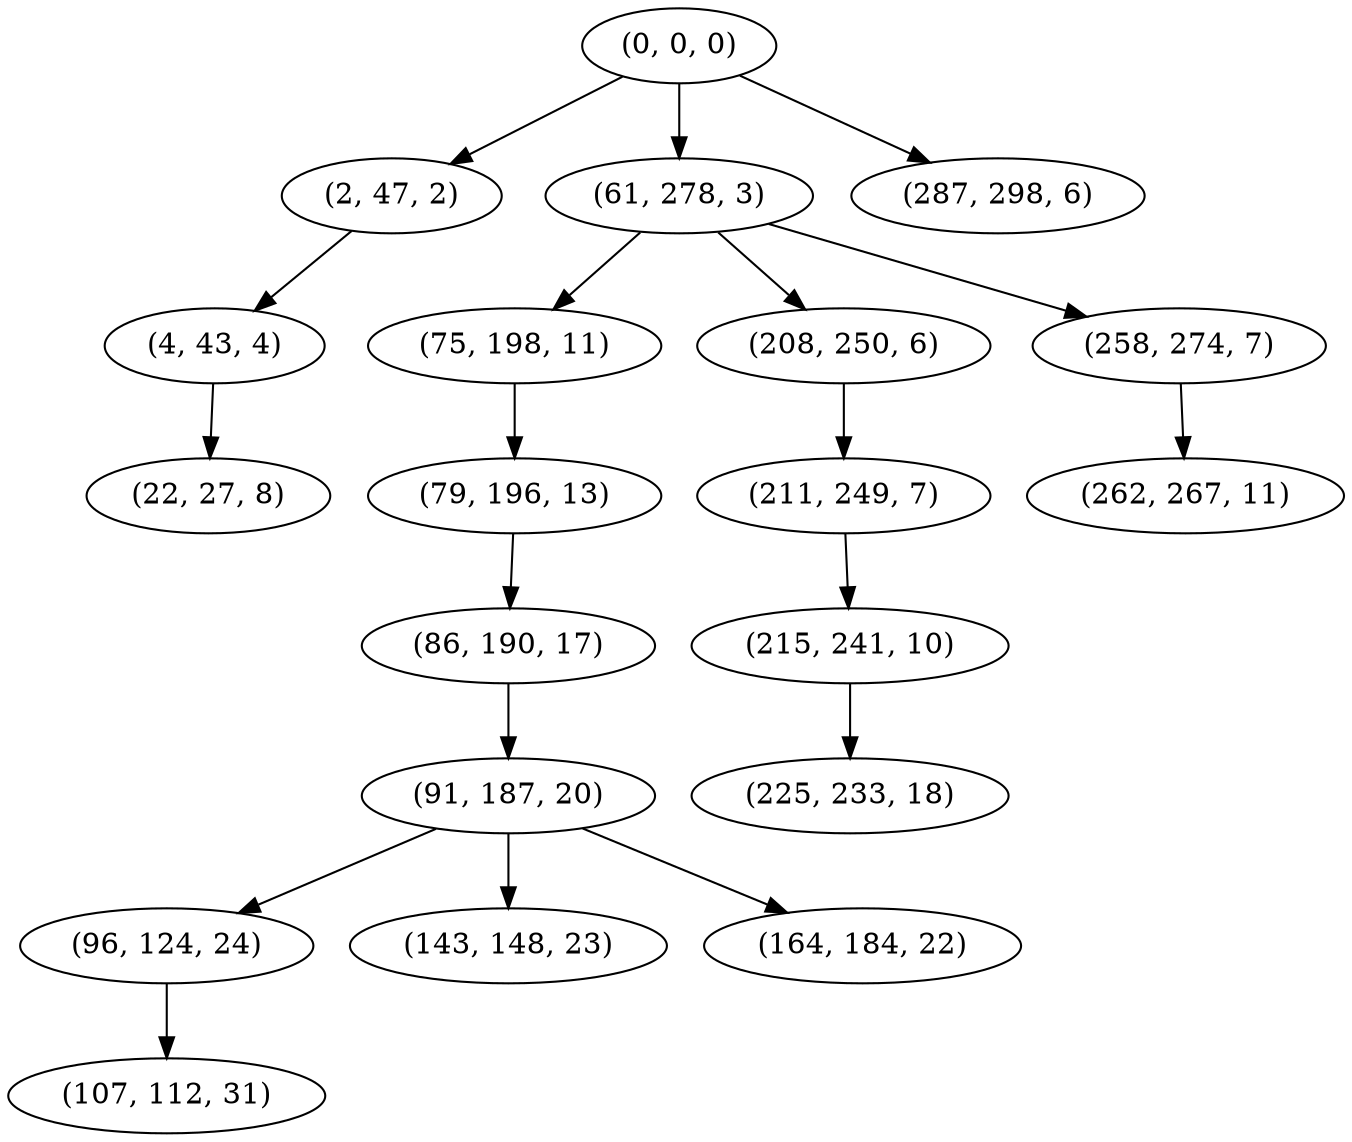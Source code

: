 digraph tree {
    "(0, 0, 0)";
    "(2, 47, 2)";
    "(4, 43, 4)";
    "(22, 27, 8)";
    "(61, 278, 3)";
    "(75, 198, 11)";
    "(79, 196, 13)";
    "(86, 190, 17)";
    "(91, 187, 20)";
    "(96, 124, 24)";
    "(107, 112, 31)";
    "(143, 148, 23)";
    "(164, 184, 22)";
    "(208, 250, 6)";
    "(211, 249, 7)";
    "(215, 241, 10)";
    "(225, 233, 18)";
    "(258, 274, 7)";
    "(262, 267, 11)";
    "(287, 298, 6)";
    "(0, 0, 0)" -> "(2, 47, 2)";
    "(0, 0, 0)" -> "(61, 278, 3)";
    "(0, 0, 0)" -> "(287, 298, 6)";
    "(2, 47, 2)" -> "(4, 43, 4)";
    "(4, 43, 4)" -> "(22, 27, 8)";
    "(61, 278, 3)" -> "(75, 198, 11)";
    "(61, 278, 3)" -> "(208, 250, 6)";
    "(61, 278, 3)" -> "(258, 274, 7)";
    "(75, 198, 11)" -> "(79, 196, 13)";
    "(79, 196, 13)" -> "(86, 190, 17)";
    "(86, 190, 17)" -> "(91, 187, 20)";
    "(91, 187, 20)" -> "(96, 124, 24)";
    "(91, 187, 20)" -> "(143, 148, 23)";
    "(91, 187, 20)" -> "(164, 184, 22)";
    "(96, 124, 24)" -> "(107, 112, 31)";
    "(208, 250, 6)" -> "(211, 249, 7)";
    "(211, 249, 7)" -> "(215, 241, 10)";
    "(215, 241, 10)" -> "(225, 233, 18)";
    "(258, 274, 7)" -> "(262, 267, 11)";
}
